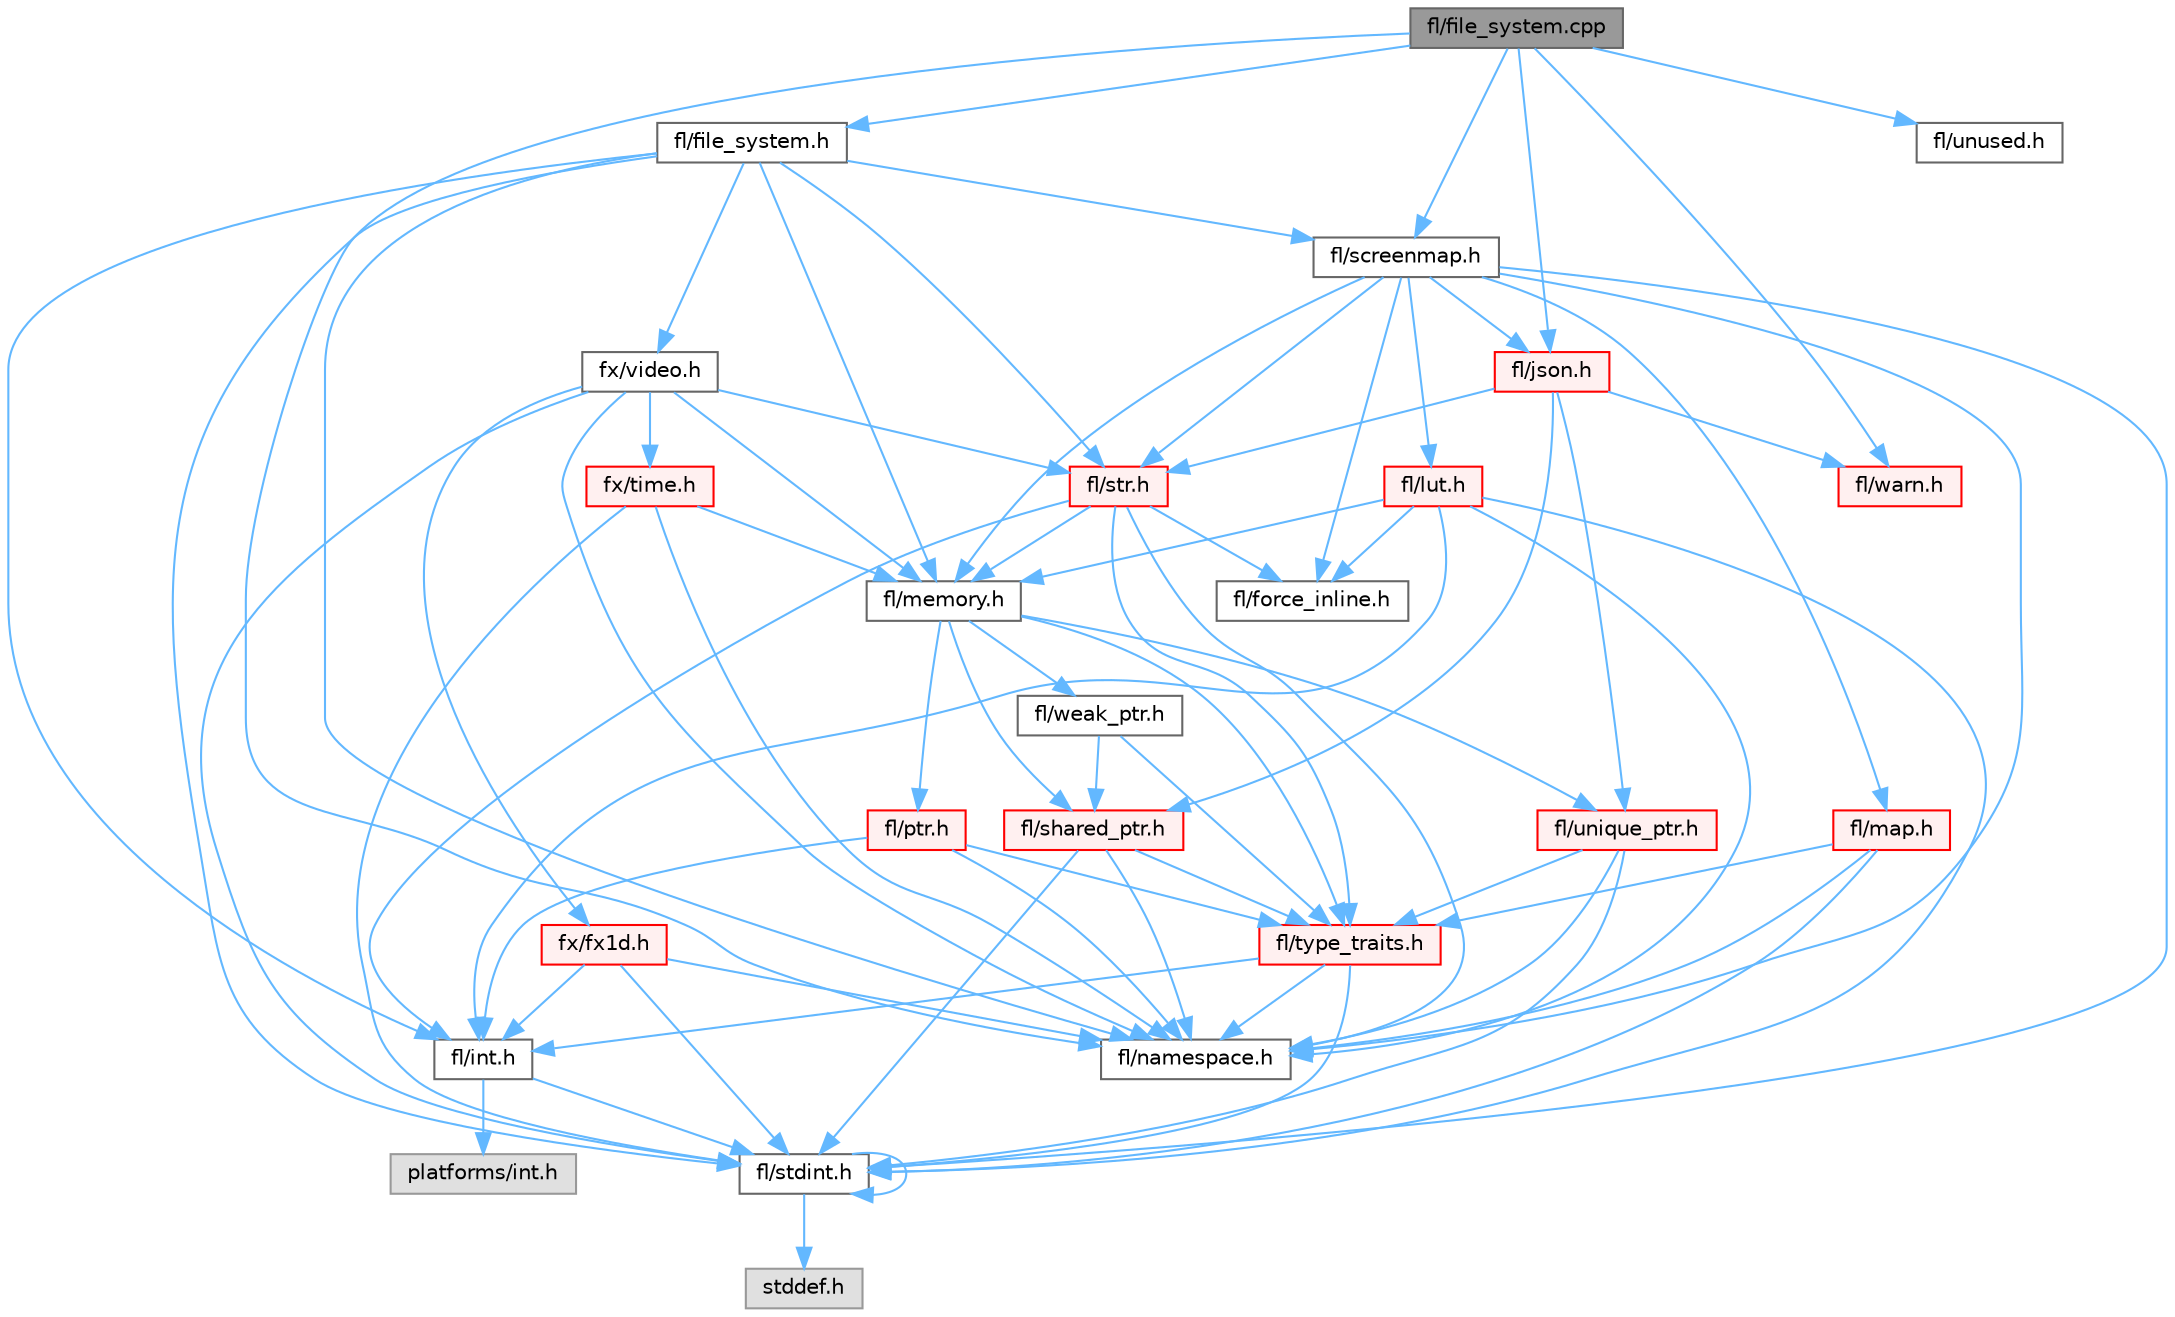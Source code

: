 digraph "fl/file_system.cpp"
{
 // INTERACTIVE_SVG=YES
 // LATEX_PDF_SIZE
  bgcolor="transparent";
  edge [fontname=Helvetica,fontsize=10,labelfontname=Helvetica,labelfontsize=10];
  node [fontname=Helvetica,fontsize=10,shape=box,height=0.2,width=0.4];
  Node1 [id="Node000001",label="fl/file_system.cpp",height=0.2,width=0.4,color="gray40", fillcolor="grey60", style="filled", fontcolor="black",tooltip=" "];
  Node1 -> Node2 [id="edge1_Node000001_Node000002",color="steelblue1",style="solid",tooltip=" "];
  Node2 [id="Node000002",label="fl/file_system.h",height=0.2,width=0.4,color="grey40", fillcolor="white", style="filled",URL="$d6/d8d/file__system_8h.html",tooltip=" "];
  Node2 -> Node3 [id="edge2_Node000002_Node000003",color="steelblue1",style="solid",tooltip=" "];
  Node3 [id="Node000003",label="fl/stdint.h",height=0.2,width=0.4,color="grey40", fillcolor="white", style="filled",URL="$df/dd8/stdint_8h.html",tooltip=" "];
  Node3 -> Node4 [id="edge3_Node000003_Node000004",color="steelblue1",style="solid",tooltip=" "];
  Node4 [id="Node000004",label="stddef.h",height=0.2,width=0.4,color="grey60", fillcolor="#E0E0E0", style="filled",tooltip=" "];
  Node3 -> Node3 [id="edge4_Node000003_Node000003",color="steelblue1",style="solid",tooltip=" "];
  Node2 -> Node5 [id="edge5_Node000002_Node000005",color="steelblue1",style="solid",tooltip=" "];
  Node5 [id="Node000005",label="fl/int.h",height=0.2,width=0.4,color="grey40", fillcolor="white", style="filled",URL="$d3/d7e/int_8h.html",tooltip=" "];
  Node5 -> Node3 [id="edge6_Node000005_Node000003",color="steelblue1",style="solid",tooltip=" "];
  Node5 -> Node6 [id="edge7_Node000005_Node000006",color="steelblue1",style="solid",tooltip=" "];
  Node6 [id="Node000006",label="platforms/int.h",height=0.2,width=0.4,color="grey60", fillcolor="#E0E0E0", style="filled",tooltip=" "];
  Node2 -> Node7 [id="edge8_Node000002_Node000007",color="steelblue1",style="solid",tooltip=" "];
  Node7 [id="Node000007",label="fl/namespace.h",height=0.2,width=0.4,color="grey40", fillcolor="white", style="filled",URL="$df/d2a/namespace_8h.html",tooltip="Implements the FastLED namespace macros."];
  Node2 -> Node8 [id="edge9_Node000002_Node000008",color="steelblue1",style="solid",tooltip=" "];
  Node8 [id="Node000008",label="fl/memory.h",height=0.2,width=0.4,color="grey40", fillcolor="white", style="filled",URL="$dc/d18/memory_8h.html",tooltip=" "];
  Node8 -> Node9 [id="edge10_Node000008_Node000009",color="steelblue1",style="solid",tooltip=" "];
  Node9 [id="Node000009",label="fl/ptr.h",height=0.2,width=0.4,color="red", fillcolor="#FFF0F0", style="filled",URL="$dd/d98/ptr_8h.html",tooltip=" "];
  Node9 -> Node7 [id="edge11_Node000009_Node000007",color="steelblue1",style="solid",tooltip=" "];
  Node9 -> Node12 [id="edge12_Node000009_Node000012",color="steelblue1",style="solid",tooltip=" "];
  Node12 [id="Node000012",label="fl/type_traits.h",height=0.2,width=0.4,color="red", fillcolor="#FFF0F0", style="filled",URL="$df/d63/type__traits_8h.html",tooltip=" "];
  Node12 -> Node3 [id="edge13_Node000012_Node000003",color="steelblue1",style="solid",tooltip=" "];
  Node12 -> Node7 [id="edge14_Node000012_Node000007",color="steelblue1",style="solid",tooltip=" "];
  Node12 -> Node5 [id="edge15_Node000012_Node000005",color="steelblue1",style="solid",tooltip=" "];
  Node9 -> Node5 [id="edge16_Node000009_Node000005",color="steelblue1",style="solid",tooltip=" "];
  Node8 -> Node47 [id="edge17_Node000008_Node000047",color="steelblue1",style="solid",tooltip=" "];
  Node47 [id="Node000047",label="fl/shared_ptr.h",height=0.2,width=0.4,color="red", fillcolor="#FFF0F0", style="filled",URL="$df/d6a/shared__ptr_8h.html",tooltip=" "];
  Node47 -> Node7 [id="edge18_Node000047_Node000007",color="steelblue1",style="solid",tooltip=" "];
  Node47 -> Node12 [id="edge19_Node000047_Node000012",color="steelblue1",style="solid",tooltip=" "];
  Node47 -> Node3 [id="edge20_Node000047_Node000003",color="steelblue1",style="solid",tooltip=" "];
  Node8 -> Node50 [id="edge21_Node000008_Node000050",color="steelblue1",style="solid",tooltip=" "];
  Node50 [id="Node000050",label="fl/weak_ptr.h",height=0.2,width=0.4,color="grey40", fillcolor="white", style="filled",URL="$dc/db4/weak__ptr_8h.html",tooltip=" "];
  Node50 -> Node47 [id="edge22_Node000050_Node000047",color="steelblue1",style="solid",tooltip=" "];
  Node50 -> Node12 [id="edge23_Node000050_Node000012",color="steelblue1",style="solid",tooltip=" "];
  Node8 -> Node11 [id="edge24_Node000008_Node000011",color="steelblue1",style="solid",tooltip=" "];
  Node11 [id="Node000011",label="fl/unique_ptr.h",height=0.2,width=0.4,color="red", fillcolor="#FFF0F0", style="filled",URL="$da/d4b/unique__ptr_8h.html",tooltip=" "];
  Node11 -> Node7 [id="edge25_Node000011_Node000007",color="steelblue1",style="solid",tooltip=" "];
  Node11 -> Node12 [id="edge26_Node000011_Node000012",color="steelblue1",style="solid",tooltip=" "];
  Node11 -> Node3 [id="edge27_Node000011_Node000003",color="steelblue1",style="solid",tooltip=" "];
  Node8 -> Node12 [id="edge28_Node000008_Node000012",color="steelblue1",style="solid",tooltip=" "];
  Node2 -> Node14 [id="edge29_Node000002_Node000014",color="steelblue1",style="solid",tooltip=" "];
  Node14 [id="Node000014",label="fl/str.h",height=0.2,width=0.4,color="red", fillcolor="#FFF0F0", style="filled",URL="$d1/d93/str_8h.html",tooltip=" "];
  Node14 -> Node5 [id="edge30_Node000014_Node000005",color="steelblue1",style="solid",tooltip=" "];
  Node14 -> Node7 [id="edge31_Node000014_Node000007",color="steelblue1",style="solid",tooltip=" "];
  Node14 -> Node8 [id="edge32_Node000014_Node000008",color="steelblue1",style="solid",tooltip=" "];
  Node14 -> Node12 [id="edge33_Node000014_Node000012",color="steelblue1",style="solid",tooltip=" "];
  Node14 -> Node18 [id="edge34_Node000014_Node000018",color="steelblue1",style="solid",tooltip=" "];
  Node18 [id="Node000018",label="fl/force_inline.h",height=0.2,width=0.4,color="grey40", fillcolor="white", style="filled",URL="$d4/d64/force__inline_8h.html",tooltip=" "];
  Node2 -> Node51 [id="edge35_Node000002_Node000051",color="steelblue1",style="solid",tooltip=" "];
  Node51 [id="Node000051",label="fx/video.h",height=0.2,width=0.4,color="grey40", fillcolor="white", style="filled",URL="$dd/d78/video_8h.html",tooltip=" "];
  Node51 -> Node3 [id="edge36_Node000051_Node000003",color="steelblue1",style="solid",tooltip=" "];
  Node51 -> Node7 [id="edge37_Node000051_Node000007",color="steelblue1",style="solid",tooltip=" "];
  Node51 -> Node8 [id="edge38_Node000051_Node000008",color="steelblue1",style="solid",tooltip=" "];
  Node51 -> Node14 [id="edge39_Node000051_Node000014",color="steelblue1",style="solid",tooltip=" "];
  Node51 -> Node52 [id="edge40_Node000051_Node000052",color="steelblue1",style="solid",tooltip=" "];
  Node52 [id="Node000052",label="fx/fx1d.h",height=0.2,width=0.4,color="red", fillcolor="#FFF0F0", style="filled",URL="$da/d81/fx1d_8h.html",tooltip=" "];
  Node52 -> Node3 [id="edge41_Node000052_Node000003",color="steelblue1",style="solid",tooltip=" "];
  Node52 -> Node5 [id="edge42_Node000052_Node000005",color="steelblue1",style="solid",tooltip=" "];
  Node52 -> Node7 [id="edge43_Node000052_Node000007",color="steelblue1",style="solid",tooltip=" "];
  Node51 -> Node66 [id="edge44_Node000051_Node000066",color="steelblue1",style="solid",tooltip=" "];
  Node66 [id="Node000066",label="fx/time.h",height=0.2,width=0.4,color="red", fillcolor="#FFF0F0", style="filled",URL="$da/da2/fx_2time_8h.html",tooltip=" "];
  Node66 -> Node3 [id="edge45_Node000066_Node000003",color="steelblue1",style="solid",tooltip=" "];
  Node66 -> Node7 [id="edge46_Node000066_Node000007",color="steelblue1",style="solid",tooltip=" "];
  Node66 -> Node8 [id="edge47_Node000066_Node000008",color="steelblue1",style="solid",tooltip=" "];
  Node2 -> Node67 [id="edge48_Node000002_Node000067",color="steelblue1",style="solid",tooltip=" "];
  Node67 [id="Node000067",label="fl/screenmap.h",height=0.2,width=0.4,color="grey40", fillcolor="white", style="filled",URL="$d7/d97/screenmap_8h.html",tooltip=" "];
  Node67 -> Node3 [id="edge49_Node000067_Node000003",color="steelblue1",style="solid",tooltip=" "];
  Node67 -> Node18 [id="edge50_Node000067_Node000018",color="steelblue1",style="solid",tooltip=" "];
  Node67 -> Node54 [id="edge51_Node000067_Node000054",color="steelblue1",style="solid",tooltip=" "];
  Node54 [id="Node000054",label="fl/lut.h",height=0.2,width=0.4,color="red", fillcolor="#FFF0F0", style="filled",URL="$db/d54/lut_8h.html",tooltip=" "];
  Node54 -> Node18 [id="edge52_Node000054_Node000018",color="steelblue1",style="solid",tooltip=" "];
  Node54 -> Node8 [id="edge53_Node000054_Node000008",color="steelblue1",style="solid",tooltip=" "];
  Node54 -> Node3 [id="edge54_Node000054_Node000003",color="steelblue1",style="solid",tooltip=" "];
  Node54 -> Node5 [id="edge55_Node000054_Node000005",color="steelblue1",style="solid",tooltip=" "];
  Node54 -> Node7 [id="edge56_Node000054_Node000007",color="steelblue1",style="solid",tooltip=" "];
  Node67 -> Node8 [id="edge57_Node000067_Node000008",color="steelblue1",style="solid",tooltip=" "];
  Node67 -> Node68 [id="edge58_Node000067_Node000068",color="steelblue1",style="solid",tooltip=" "];
  Node68 [id="Node000068",label="fl/map.h",height=0.2,width=0.4,color="red", fillcolor="#FFF0F0", style="filled",URL="$dc/db7/map_8h.html",tooltip=" "];
  Node68 -> Node3 [id="edge59_Node000068_Node000003",color="steelblue1",style="solid",tooltip=" "];
  Node68 -> Node7 [id="edge60_Node000068_Node000007",color="steelblue1",style="solid",tooltip=" "];
  Node68 -> Node12 [id="edge61_Node000068_Node000012",color="steelblue1",style="solid",tooltip=" "];
  Node67 -> Node7 [id="edge62_Node000067_Node000007",color="steelblue1",style="solid",tooltip=" "];
  Node67 -> Node14 [id="edge63_Node000067_Node000014",color="steelblue1",style="solid",tooltip=" "];
  Node67 -> Node78 [id="edge64_Node000067_Node000078",color="steelblue1",style="solid",tooltip=" "];
  Node78 [id="Node000078",label="fl/json.h",height=0.2,width=0.4,color="red", fillcolor="#FFF0F0", style="filled",URL="$d7/d91/fl_2json_8h.html",tooltip="FastLED's Elegant JSON Library: fl::Json"];
  Node78 -> Node11 [id="edge65_Node000078_Node000011",color="steelblue1",style="solid",tooltip=" "];
  Node78 -> Node47 [id="edge66_Node000078_Node000047",color="steelblue1",style="solid",tooltip=" "];
  Node78 -> Node14 [id="edge67_Node000078_Node000014",color="steelblue1",style="solid",tooltip=" "];
  Node78 -> Node81 [id="edge68_Node000078_Node000081",color="steelblue1",style="solid",tooltip=" "];
  Node81 [id="Node000081",label="fl/warn.h",height=0.2,width=0.4,color="red", fillcolor="#FFF0F0", style="filled",URL="$de/d77/warn_8h.html",tooltip=" "];
  Node1 -> Node36 [id="edge69_Node000001_Node000036",color="steelblue1",style="solid",tooltip=" "];
  Node36 [id="Node000036",label="fl/unused.h",height=0.2,width=0.4,color="grey40", fillcolor="white", style="filled",URL="$d8/d4b/unused_8h.html",tooltip=" "];
  Node1 -> Node81 [id="edge70_Node000001_Node000081",color="steelblue1",style="solid",tooltip=" "];
  Node1 -> Node78 [id="edge71_Node000001_Node000078",color="steelblue1",style="solid",tooltip=" "];
  Node1 -> Node7 [id="edge72_Node000001_Node000007",color="steelblue1",style="solid",tooltip=" "];
  Node1 -> Node67 [id="edge73_Node000001_Node000067",color="steelblue1",style="solid",tooltip=" "];
}
